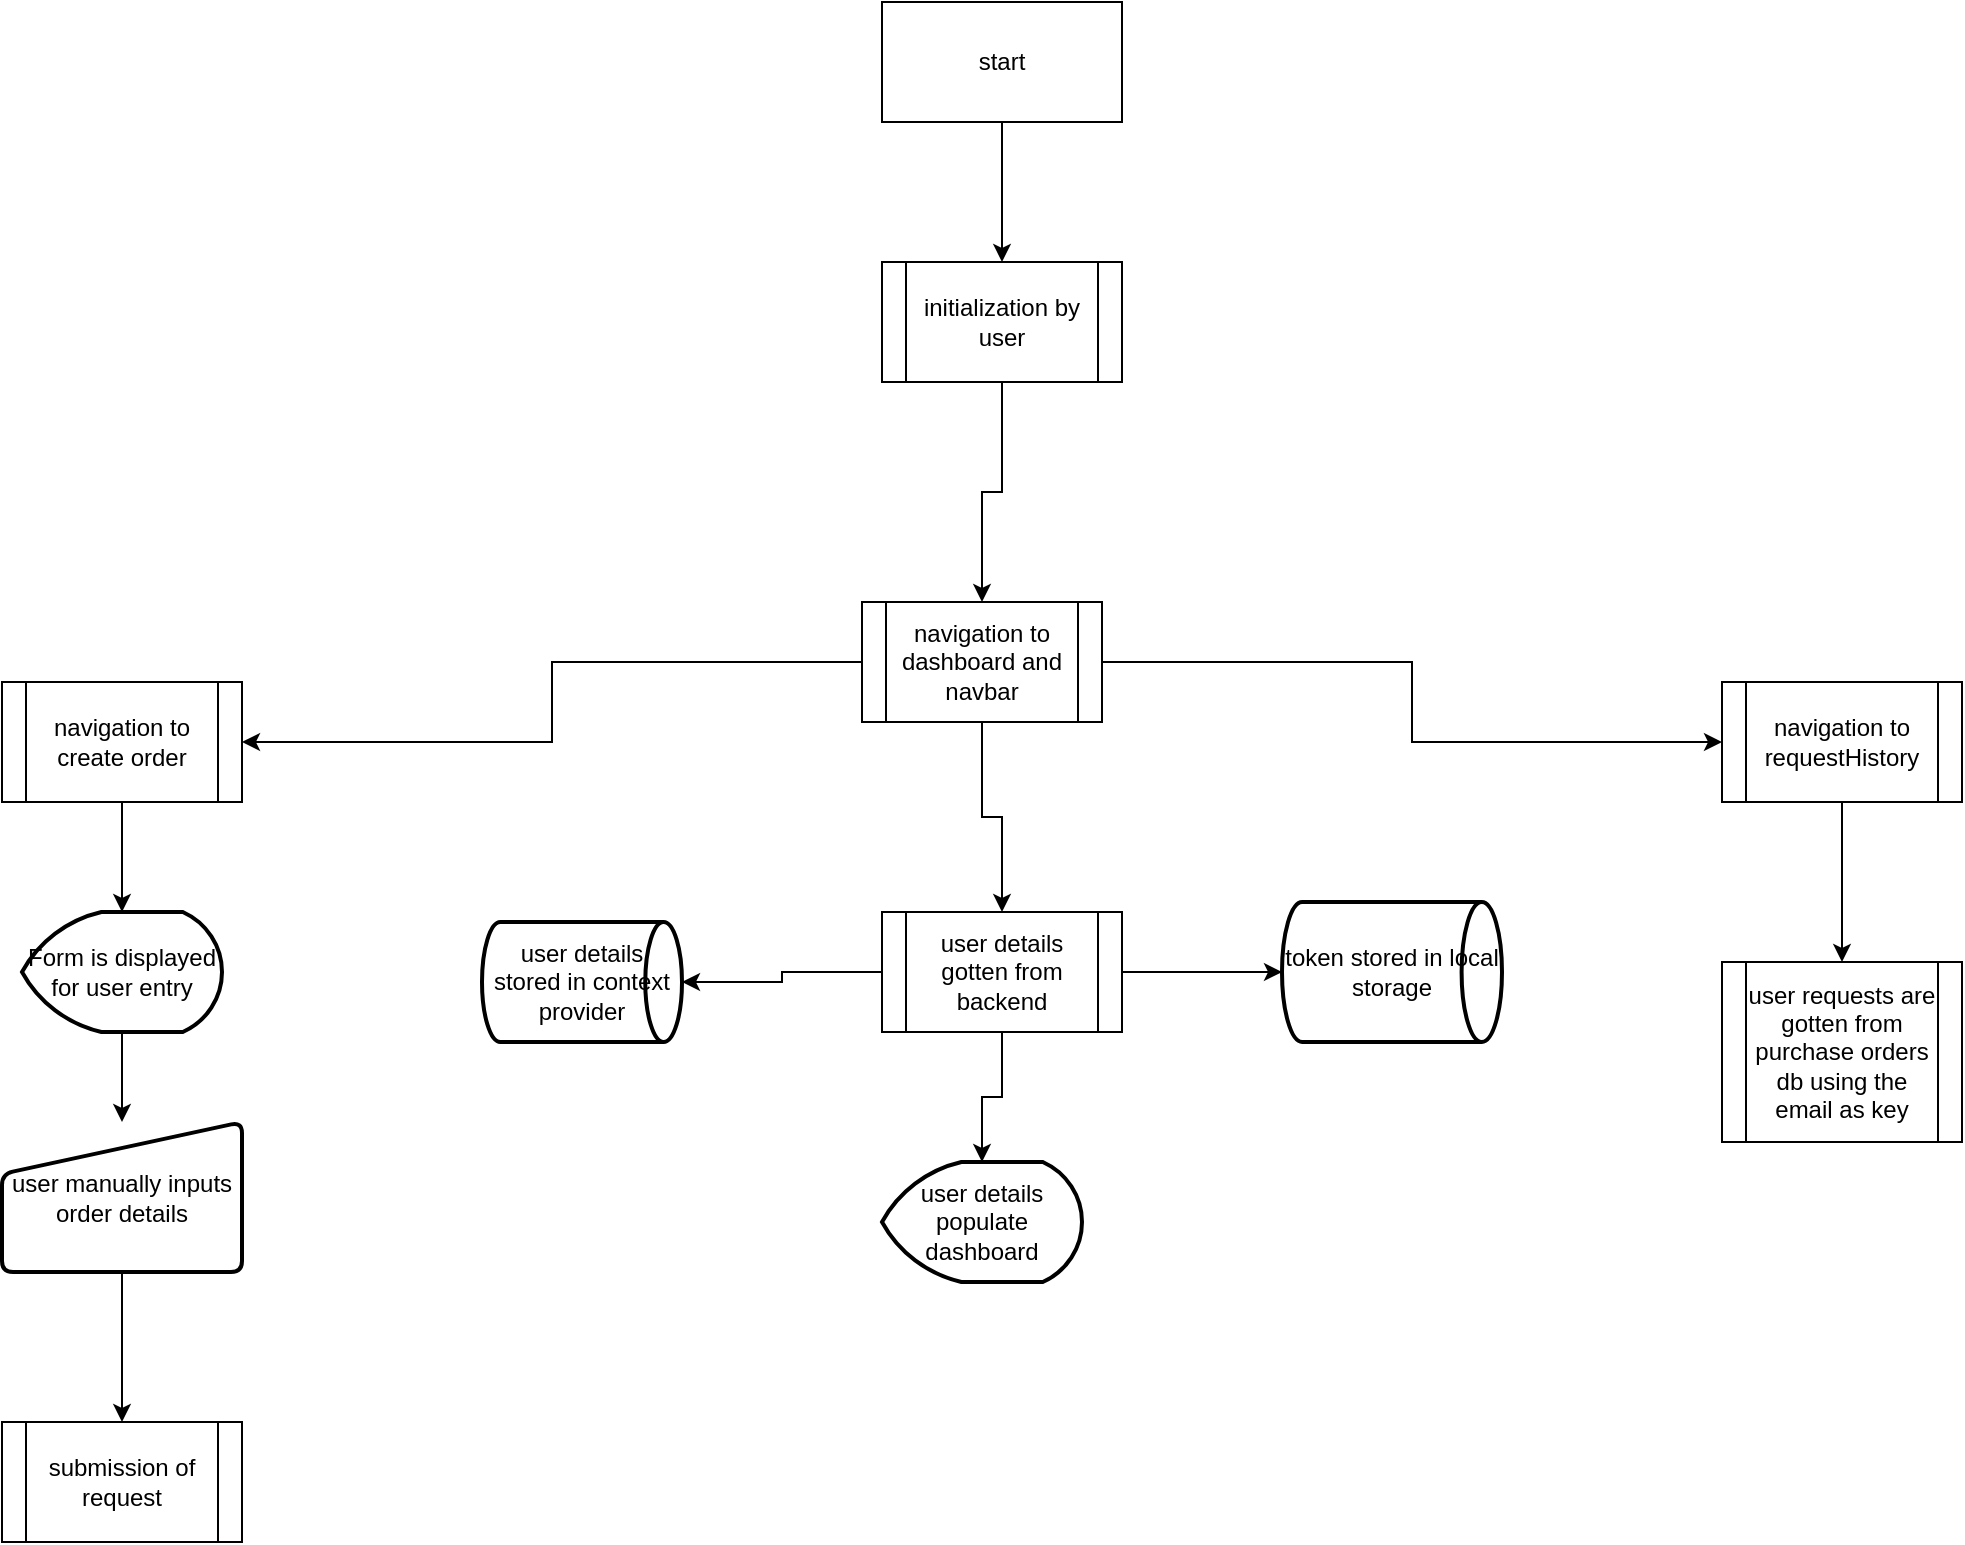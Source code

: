 <mxfile version="26.1.3">
  <diagram name="Page-1" id="_0cFvfcrkhvYAsVQOI6-">
    <mxGraphModel dx="1375" dy="484" grid="1" gridSize="10" guides="1" tooltips="1" connect="1" arrows="1" fold="1" page="1" pageScale="1" pageWidth="827" pageHeight="1169" math="0" shadow="0">
      <root>
        <mxCell id="0" />
        <mxCell id="1" parent="0" />
        <mxCell id="ZYNj7-T5IlMomELFBFtX-3" value="" style="edgeStyle=orthogonalEdgeStyle;rounded=0;orthogonalLoop=1;jettySize=auto;html=1;entryX=0.5;entryY=0;entryDx=0;entryDy=0;" edge="1" parent="1" source="ZYNj7-T5IlMomELFBFtX-1" target="ZYNj7-T5IlMomELFBFtX-17">
          <mxGeometry relative="1" as="geometry">
            <mxPoint x="250" y="240" as="targetPoint" />
          </mxGeometry>
        </mxCell>
        <mxCell id="ZYNj7-T5IlMomELFBFtX-1" value="start" style="rounded=0;whiteSpace=wrap;html=1;" vertex="1" parent="1">
          <mxGeometry x="190" y="100" width="120" height="60" as="geometry" />
        </mxCell>
        <mxCell id="ZYNj7-T5IlMomELFBFtX-22" value="" style="edgeStyle=orthogonalEdgeStyle;rounded=0;orthogonalLoop=1;jettySize=auto;html=1;" edge="1" parent="1" source="ZYNj7-T5IlMomELFBFtX-15" target="ZYNj7-T5IlMomELFBFtX-21">
          <mxGeometry relative="1" as="geometry" />
        </mxCell>
        <mxCell id="ZYNj7-T5IlMomELFBFtX-49" value="" style="edgeStyle=orthogonalEdgeStyle;rounded=0;orthogonalLoop=1;jettySize=auto;html=1;" edge="1" parent="1" source="ZYNj7-T5IlMomELFBFtX-15" target="ZYNj7-T5IlMomELFBFtX-48">
          <mxGeometry relative="1" as="geometry" />
        </mxCell>
        <mxCell id="ZYNj7-T5IlMomELFBFtX-15" value="user details gotten from backend" style="shape=process;whiteSpace=wrap;html=1;backgroundOutline=1;" vertex="1" parent="1">
          <mxGeometry x="190" y="555" width="120" height="60" as="geometry" />
        </mxCell>
        <mxCell id="ZYNj7-T5IlMomELFBFtX-47" value="" style="edgeStyle=orthogonalEdgeStyle;rounded=0;orthogonalLoop=1;jettySize=auto;html=1;" edge="1" parent="1" source="ZYNj7-T5IlMomELFBFtX-17" target="ZYNj7-T5IlMomELFBFtX-25">
          <mxGeometry relative="1" as="geometry" />
        </mxCell>
        <mxCell id="ZYNj7-T5IlMomELFBFtX-17" value="initialization by user" style="shape=process;whiteSpace=wrap;html=1;backgroundOutline=1;" vertex="1" parent="1">
          <mxGeometry x="190" y="230" width="120" height="60" as="geometry" />
        </mxCell>
        <mxCell id="ZYNj7-T5IlMomELFBFtX-19" value="user details populate dashboard" style="strokeWidth=2;html=1;shape=mxgraph.flowchart.display;whiteSpace=wrap;" vertex="1" parent="1">
          <mxGeometry x="190" y="680" width="100" height="60" as="geometry" />
        </mxCell>
        <mxCell id="ZYNj7-T5IlMomELFBFtX-20" style="edgeStyle=orthogonalEdgeStyle;rounded=0;orthogonalLoop=1;jettySize=auto;html=1;exitX=0.5;exitY=1;exitDx=0;exitDy=0;entryX=0.5;entryY=0;entryDx=0;entryDy=0;entryPerimeter=0;" edge="1" parent="1" source="ZYNj7-T5IlMomELFBFtX-15" target="ZYNj7-T5IlMomELFBFtX-19">
          <mxGeometry relative="1" as="geometry" />
        </mxCell>
        <mxCell id="ZYNj7-T5IlMomELFBFtX-21" value="token stored in local storage" style="strokeWidth=2;html=1;shape=mxgraph.flowchart.direct_data;whiteSpace=wrap;" vertex="1" parent="1">
          <mxGeometry x="390" y="550" width="110" height="70" as="geometry" />
        </mxCell>
        <mxCell id="ZYNj7-T5IlMomELFBFtX-27" value="" style="edgeStyle=orthogonalEdgeStyle;rounded=0;orthogonalLoop=1;jettySize=auto;html=1;" edge="1" parent="1" source="ZYNj7-T5IlMomELFBFtX-25" target="ZYNj7-T5IlMomELFBFtX-15">
          <mxGeometry relative="1" as="geometry" />
        </mxCell>
        <mxCell id="ZYNj7-T5IlMomELFBFtX-29" value="" style="edgeStyle=orthogonalEdgeStyle;rounded=0;orthogonalLoop=1;jettySize=auto;html=1;" edge="1" parent="1" source="ZYNj7-T5IlMomELFBFtX-25" target="ZYNj7-T5IlMomELFBFtX-28">
          <mxGeometry relative="1" as="geometry" />
        </mxCell>
        <mxCell id="ZYNj7-T5IlMomELFBFtX-33" value="" style="edgeStyle=orthogonalEdgeStyle;rounded=0;orthogonalLoop=1;jettySize=auto;html=1;" edge="1" parent="1" source="ZYNj7-T5IlMomELFBFtX-25" target="ZYNj7-T5IlMomELFBFtX-32">
          <mxGeometry relative="1" as="geometry" />
        </mxCell>
        <mxCell id="ZYNj7-T5IlMomELFBFtX-25" value="navigation to dashboard and navbar" style="shape=process;whiteSpace=wrap;html=1;backgroundOutline=1;" vertex="1" parent="1">
          <mxGeometry x="180" y="400" width="120" height="60" as="geometry" />
        </mxCell>
        <mxCell id="ZYNj7-T5IlMomELFBFtX-45" value="" style="edgeStyle=orthogonalEdgeStyle;rounded=0;orthogonalLoop=1;jettySize=auto;html=1;" edge="1" parent="1" source="ZYNj7-T5IlMomELFBFtX-28" target="ZYNj7-T5IlMomELFBFtX-44">
          <mxGeometry relative="1" as="geometry" />
        </mxCell>
        <mxCell id="ZYNj7-T5IlMomELFBFtX-28" value="navigation to requestHistory" style="shape=process;whiteSpace=wrap;html=1;backgroundOutline=1;" vertex="1" parent="1">
          <mxGeometry x="610" y="440" width="120" height="60" as="geometry" />
        </mxCell>
        <mxCell id="ZYNj7-T5IlMomELFBFtX-38" value="" style="edgeStyle=orthogonalEdgeStyle;rounded=0;orthogonalLoop=1;jettySize=auto;html=1;" edge="1" parent="1" source="ZYNj7-T5IlMomELFBFtX-32" target="ZYNj7-T5IlMomELFBFtX-37">
          <mxGeometry relative="1" as="geometry" />
        </mxCell>
        <mxCell id="ZYNj7-T5IlMomELFBFtX-32" value="navigation to create order" style="shape=process;whiteSpace=wrap;html=1;backgroundOutline=1;" vertex="1" parent="1">
          <mxGeometry x="-250" y="440" width="120" height="60" as="geometry" />
        </mxCell>
        <mxCell id="ZYNj7-T5IlMomELFBFtX-43" value="" style="edgeStyle=orthogonalEdgeStyle;rounded=0;orthogonalLoop=1;jettySize=auto;html=1;" edge="1" parent="1" source="ZYNj7-T5IlMomELFBFtX-34" target="ZYNj7-T5IlMomELFBFtX-42">
          <mxGeometry relative="1" as="geometry" />
        </mxCell>
        <mxCell id="ZYNj7-T5IlMomELFBFtX-34" value="user manually inputs order details" style="html=1;strokeWidth=2;shape=manualInput;whiteSpace=wrap;rounded=1;size=26;arcSize=11;" vertex="1" parent="1">
          <mxGeometry x="-250" y="660" width="120" height="75" as="geometry" />
        </mxCell>
        <mxCell id="ZYNj7-T5IlMomELFBFtX-39" value="" style="edgeStyle=orthogonalEdgeStyle;rounded=0;orthogonalLoop=1;jettySize=auto;html=1;" edge="1" parent="1" source="ZYNj7-T5IlMomELFBFtX-37" target="ZYNj7-T5IlMomELFBFtX-34">
          <mxGeometry relative="1" as="geometry" />
        </mxCell>
        <mxCell id="ZYNj7-T5IlMomELFBFtX-37" value="Form is displayed for user entry" style="strokeWidth=2;html=1;shape=mxgraph.flowchart.display;whiteSpace=wrap;" vertex="1" parent="1">
          <mxGeometry x="-240" y="555" width="100" height="60" as="geometry" />
        </mxCell>
        <mxCell id="ZYNj7-T5IlMomELFBFtX-42" value="submission of request" style="shape=process;whiteSpace=wrap;html=1;backgroundOutline=1;" vertex="1" parent="1">
          <mxGeometry x="-250" y="810" width="120" height="60" as="geometry" />
        </mxCell>
        <mxCell id="ZYNj7-T5IlMomELFBFtX-44" value="user requests are gotten from purchase orders db using the email as key" style="shape=process;whiteSpace=wrap;html=1;backgroundOutline=1;" vertex="1" parent="1">
          <mxGeometry x="610" y="580" width="120" height="90" as="geometry" />
        </mxCell>
        <mxCell id="ZYNj7-T5IlMomELFBFtX-48" value="user details stored in context provider" style="strokeWidth=2;html=1;shape=mxgraph.flowchart.direct_data;whiteSpace=wrap;" vertex="1" parent="1">
          <mxGeometry x="-10" y="560" width="100" height="60" as="geometry" />
        </mxCell>
      </root>
    </mxGraphModel>
  </diagram>
</mxfile>
